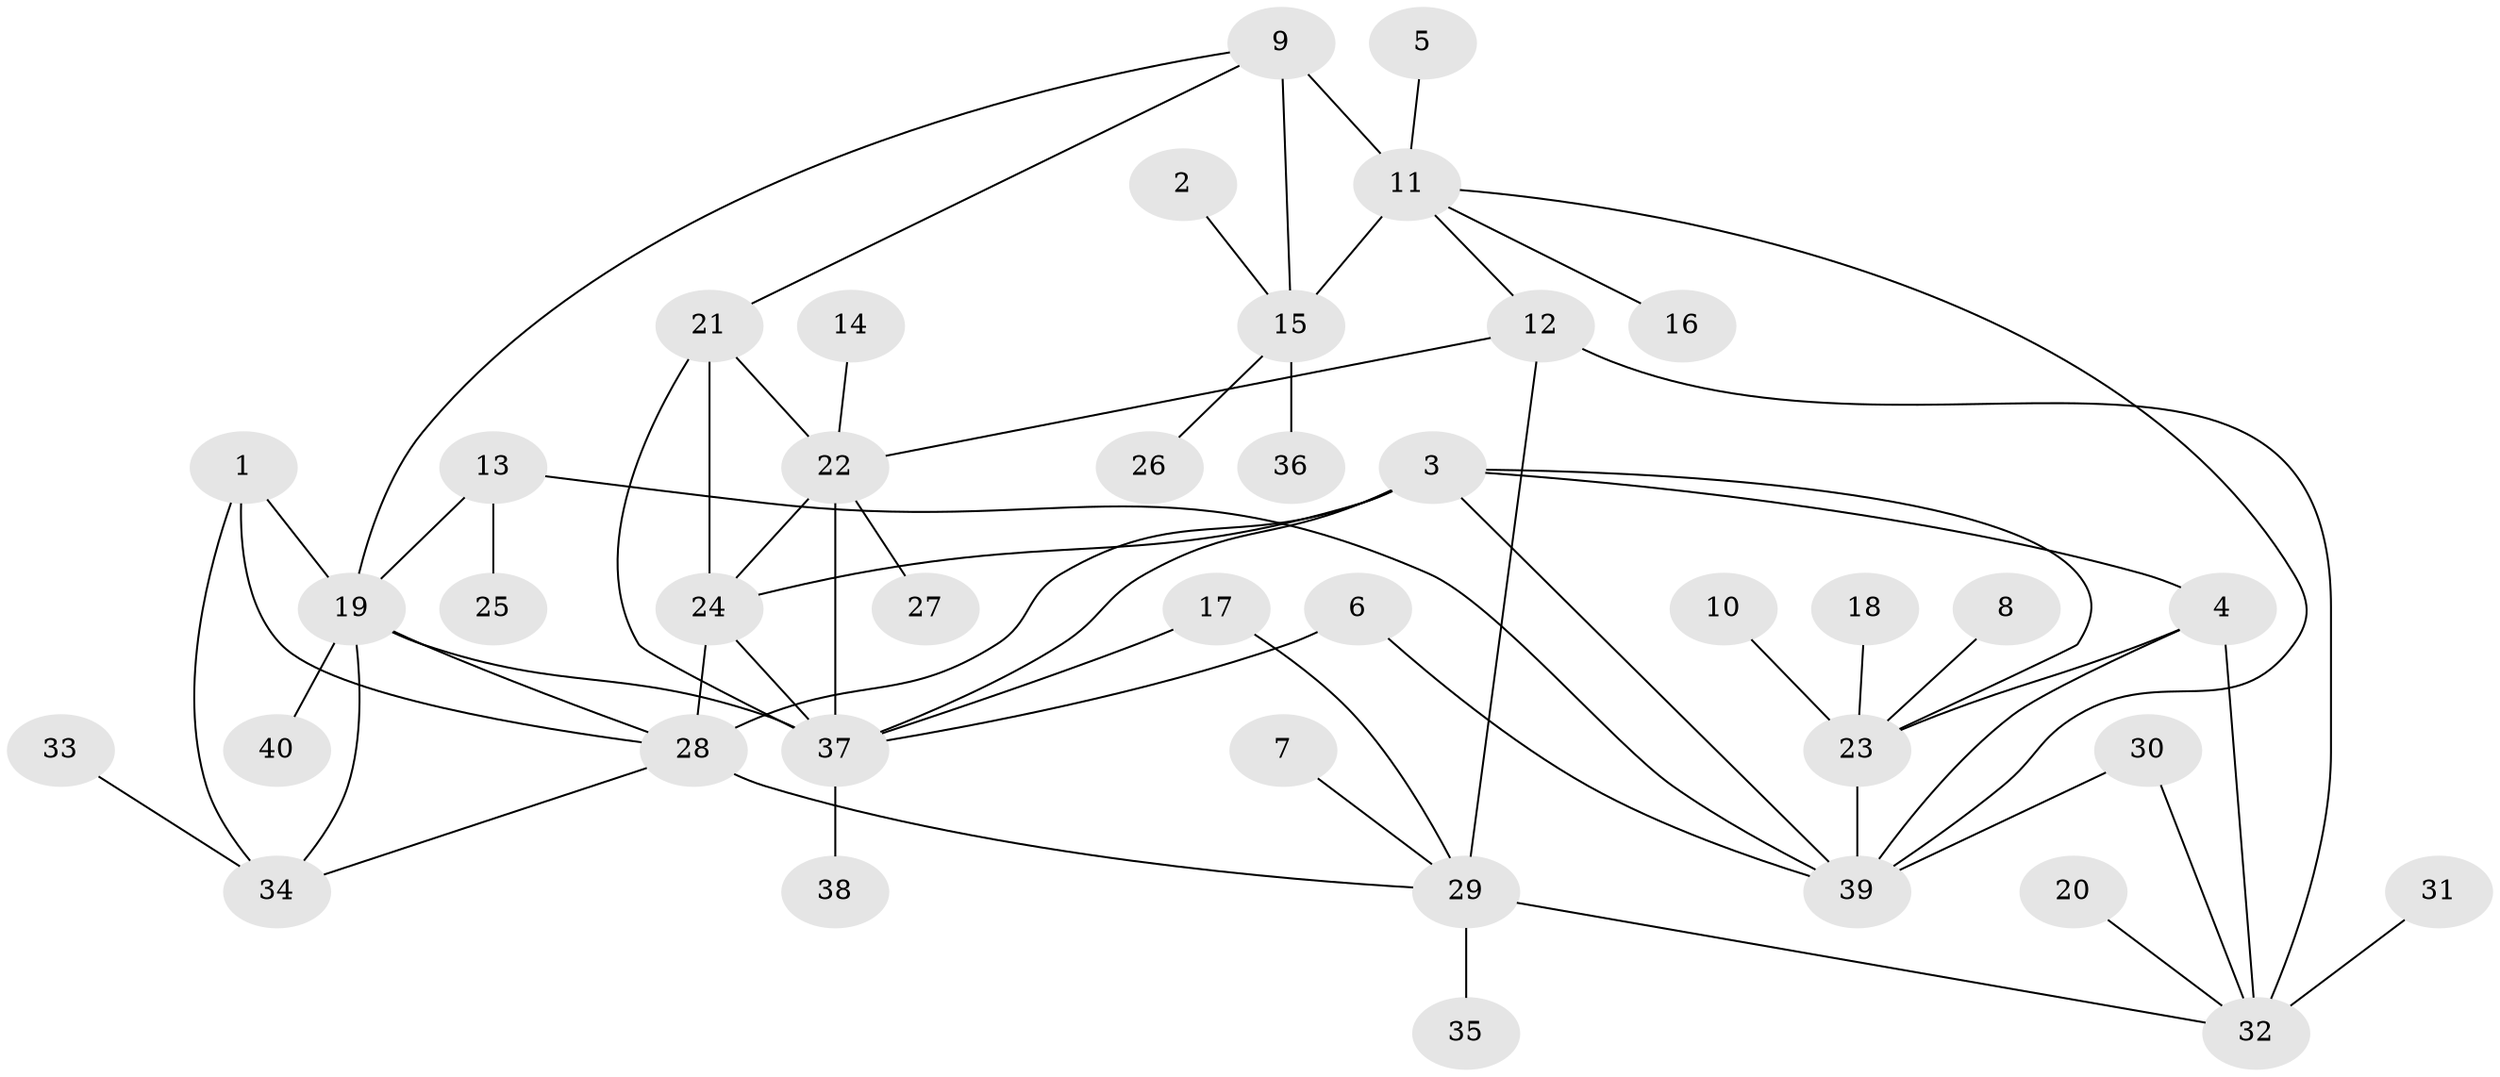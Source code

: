 // original degree distribution, {5: 0.075, 9: 0.0375, 8: 0.0375, 6: 0.0375, 10: 0.0125, 7: 0.0375, 4: 0.0125, 1: 0.525, 3: 0.05, 2: 0.175}
// Generated by graph-tools (version 1.1) at 2025/02/03/09/25 03:02:52]
// undirected, 40 vertices, 62 edges
graph export_dot {
graph [start="1"]
  node [color=gray90,style=filled];
  1;
  2;
  3;
  4;
  5;
  6;
  7;
  8;
  9;
  10;
  11;
  12;
  13;
  14;
  15;
  16;
  17;
  18;
  19;
  20;
  21;
  22;
  23;
  24;
  25;
  26;
  27;
  28;
  29;
  30;
  31;
  32;
  33;
  34;
  35;
  36;
  37;
  38;
  39;
  40;
  1 -- 19 [weight=1.0];
  1 -- 28 [weight=1.0];
  1 -- 34 [weight=1.0];
  2 -- 15 [weight=1.0];
  3 -- 4 [weight=1.0];
  3 -- 23 [weight=2.0];
  3 -- 24 [weight=1.0];
  3 -- 28 [weight=2.0];
  3 -- 37 [weight=1.0];
  3 -- 39 [weight=1.0];
  4 -- 23 [weight=1.0];
  4 -- 32 [weight=1.0];
  4 -- 39 [weight=1.0];
  5 -- 11 [weight=1.0];
  6 -- 37 [weight=1.0];
  6 -- 39 [weight=1.0];
  7 -- 29 [weight=1.0];
  8 -- 23 [weight=1.0];
  9 -- 11 [weight=2.0];
  9 -- 15 [weight=1.0];
  9 -- 19 [weight=1.0];
  9 -- 21 [weight=1.0];
  10 -- 23 [weight=1.0];
  11 -- 12 [weight=1.0];
  11 -- 15 [weight=2.0];
  11 -- 16 [weight=1.0];
  11 -- 39 [weight=1.0];
  12 -- 22 [weight=1.0];
  12 -- 29 [weight=2.0];
  12 -- 32 [weight=2.0];
  13 -- 19 [weight=1.0];
  13 -- 25 [weight=1.0];
  13 -- 39 [weight=1.0];
  14 -- 22 [weight=1.0];
  15 -- 26 [weight=1.0];
  15 -- 36 [weight=1.0];
  17 -- 29 [weight=1.0];
  17 -- 37 [weight=1.0];
  18 -- 23 [weight=1.0];
  19 -- 28 [weight=1.0];
  19 -- 34 [weight=1.0];
  19 -- 37 [weight=1.0];
  19 -- 40 [weight=1.0];
  20 -- 32 [weight=1.0];
  21 -- 22 [weight=1.0];
  21 -- 24 [weight=1.0];
  21 -- 37 [weight=1.0];
  22 -- 24 [weight=1.0];
  22 -- 27 [weight=1.0];
  22 -- 37 [weight=1.0];
  23 -- 39 [weight=1.0];
  24 -- 28 [weight=1.0];
  24 -- 37 [weight=1.0];
  28 -- 29 [weight=1.0];
  28 -- 34 [weight=1.0];
  29 -- 32 [weight=1.0];
  29 -- 35 [weight=1.0];
  30 -- 32 [weight=1.0];
  30 -- 39 [weight=1.0];
  31 -- 32 [weight=1.0];
  33 -- 34 [weight=1.0];
  37 -- 38 [weight=1.0];
}
